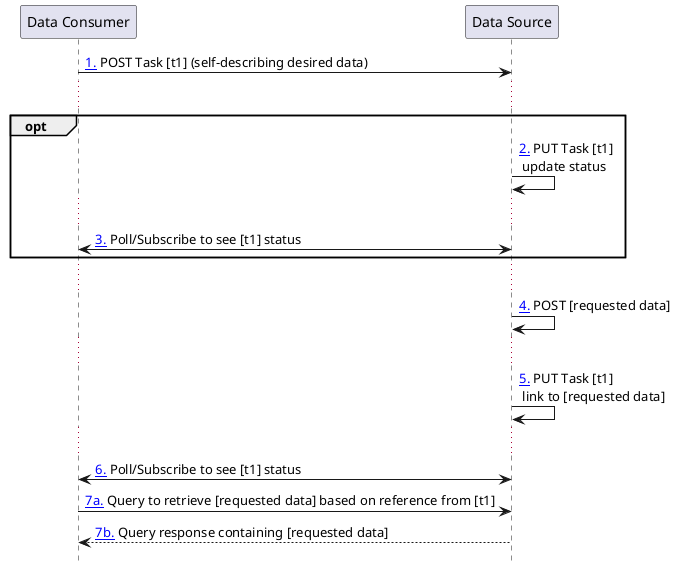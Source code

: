 @startuml
hide footbox
participant "Data Consumer" as Consumer
participant "Data Source" as Source
Consumer -> Source: [[#task1 1.]] POST Task [t1] (self-describing desired data)
...
opt
Source -> Source: [[#task2 2.]] PUT Task [t1]\n update status
...
Consumer <-> Source: [[#task3 3.]] Poll/Subscribe to see [t1] status
end
...
Source -> Source: [[#task4 4.]] POST [requested data]
...
Source -> Source: [[#task5 5.]] PUT Task [t1]\n link to [requested data]
...
Consumer <-> Source: [[#task6 6.]] Poll/Subscribe to see [t1] status

Consumer -> Source: [[#task7 7a.]] Query to retrieve [requested data] based on reference from [t1]
Consumer <-- Source: [[#task7 7b.]] Query response containing [requested data]
@enduml
